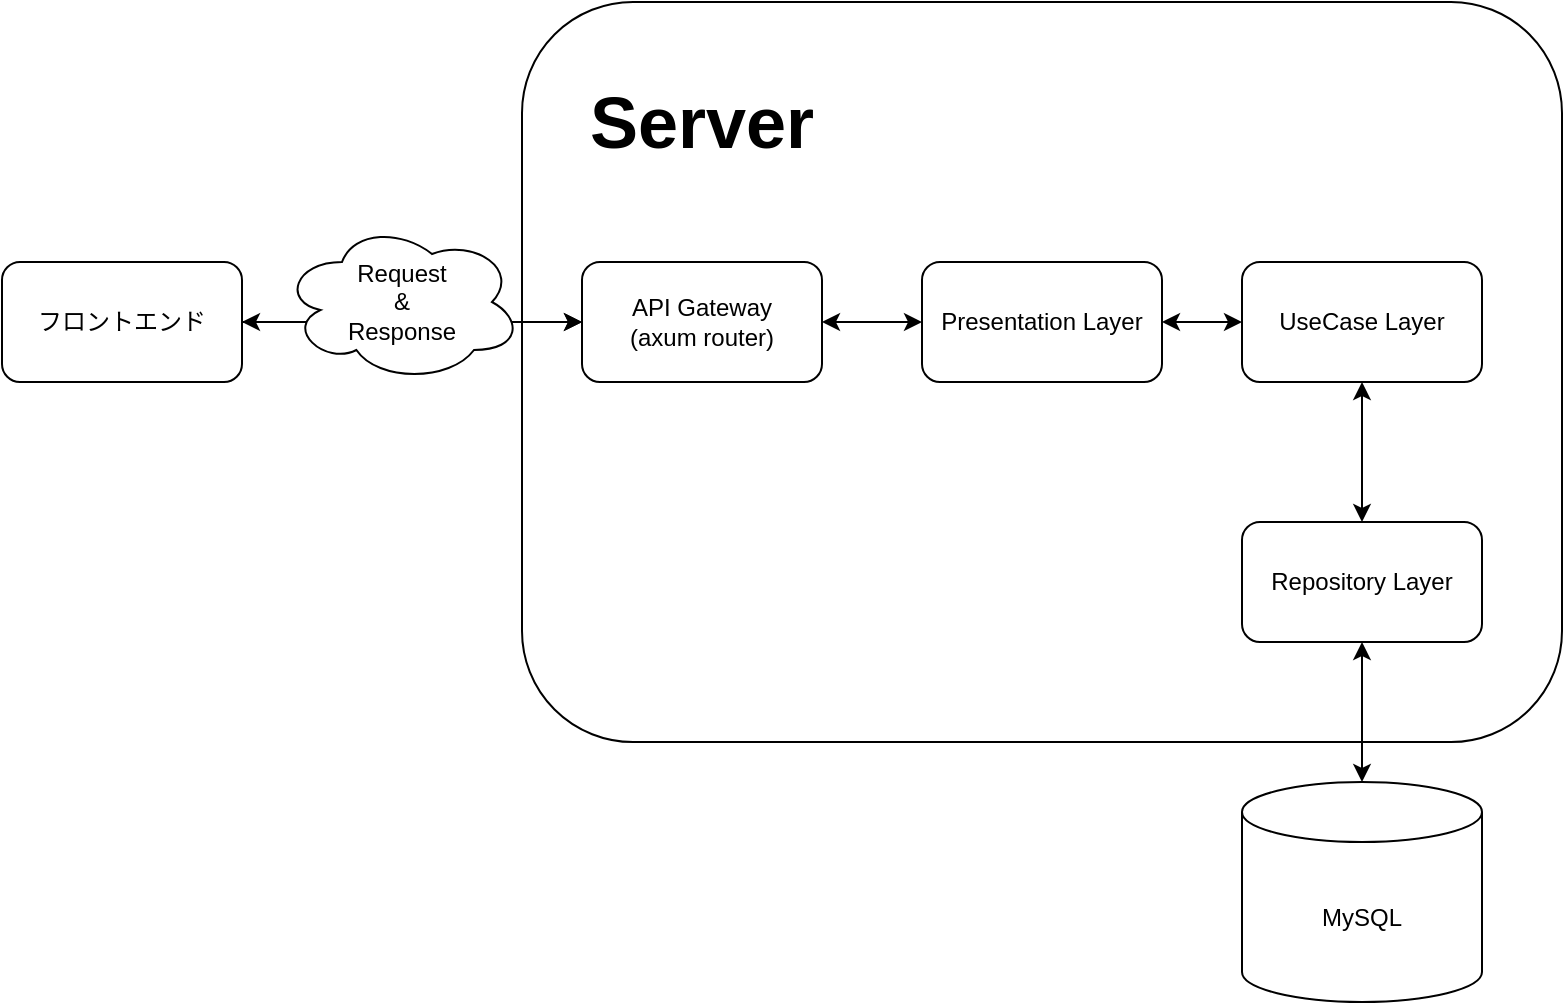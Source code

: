 <mxfile version="21.0.2" type="github">
  <diagram id="yPxyJZ8AM_hMuL3Unpa9" name="complex gitflow">
    <mxGraphModel dx="1434" dy="821" grid="1" gridSize="10" guides="1" tooltips="1" connect="1" arrows="1" fold="1" page="1" pageScale="1" pageWidth="1100" pageHeight="850" math="0" shadow="0">
      <root>
        <mxCell id="0" />
        <mxCell id="1" parent="0" />
        <mxCell id="R2AFOgsOH58qEWYiV5Nb-5" value="" style="rounded=1;whiteSpace=wrap;html=1;" vertex="1" parent="1">
          <mxGeometry x="300" y="240" width="520" height="370" as="geometry" />
        </mxCell>
        <mxCell id="R2AFOgsOH58qEWYiV5Nb-3" value="" style="edgeStyle=orthogonalEdgeStyle;rounded=0;orthogonalLoop=1;jettySize=auto;html=1;" edge="1" parent="1" source="R2AFOgsOH58qEWYiV5Nb-1" target="R2AFOgsOH58qEWYiV5Nb-2">
          <mxGeometry relative="1" as="geometry" />
        </mxCell>
        <mxCell id="R2AFOgsOH58qEWYiV5Nb-1" value="フロントエンド" style="rounded=1;whiteSpace=wrap;html=1;" vertex="1" parent="1">
          <mxGeometry x="40" y="370" width="120" height="60" as="geometry" />
        </mxCell>
        <mxCell id="R2AFOgsOH58qEWYiV5Nb-2" value="&lt;div&gt;API Gateway&lt;/div&gt;&lt;div&gt;(axum router)&lt;br&gt;&lt;/div&gt;" style="rounded=1;whiteSpace=wrap;html=1;" vertex="1" parent="1">
          <mxGeometry x="330" y="370" width="120" height="60" as="geometry" />
        </mxCell>
        <mxCell id="R2AFOgsOH58qEWYiV5Nb-4" value="" style="endArrow=classic;startArrow=classic;html=1;rounded=0;" edge="1" parent="1" source="R2AFOgsOH58qEWYiV5Nb-2" target="R2AFOgsOH58qEWYiV5Nb-1">
          <mxGeometry width="50" height="50" relative="1" as="geometry">
            <mxPoint x="520" y="450" as="sourcePoint" />
            <mxPoint x="570" y="400" as="targetPoint" />
          </mxGeometry>
        </mxCell>
        <mxCell id="R2AFOgsOH58qEWYiV5Nb-6" value="&lt;div&gt;Request&lt;/div&gt;&lt;div&gt;&amp;amp;&lt;br&gt;&lt;/div&gt;&lt;div&gt;Response&lt;/div&gt;" style="ellipse;shape=cloud;whiteSpace=wrap;html=1;" vertex="1" parent="1">
          <mxGeometry x="180" y="350" width="120" height="80" as="geometry" />
        </mxCell>
        <mxCell id="R2AFOgsOH58qEWYiV5Nb-11" value="Presentation Layer" style="rounded=1;whiteSpace=wrap;html=1;" vertex="1" parent="1">
          <mxGeometry x="500" y="370" width="120" height="60" as="geometry" />
        </mxCell>
        <mxCell id="R2AFOgsOH58qEWYiV5Nb-12" value="MySQL" style="shape=cylinder3;whiteSpace=wrap;html=1;boundedLbl=1;backgroundOutline=1;size=15;" vertex="1" parent="1">
          <mxGeometry x="660" y="630" width="120" height="110" as="geometry" />
        </mxCell>
        <mxCell id="R2AFOgsOH58qEWYiV5Nb-13" value="Repository Layer" style="rounded=1;whiteSpace=wrap;html=1;" vertex="1" parent="1">
          <mxGeometry x="660" y="500" width="120" height="60" as="geometry" />
        </mxCell>
        <mxCell id="R2AFOgsOH58qEWYiV5Nb-17" value="" style="endArrow=classic;startArrow=classic;html=1;rounded=0;exitX=0.5;exitY=0;exitDx=0;exitDy=0;exitPerimeter=0;entryX=0.5;entryY=1;entryDx=0;entryDy=0;" edge="1" parent="1" source="R2AFOgsOH58qEWYiV5Nb-12" target="R2AFOgsOH58qEWYiV5Nb-13">
          <mxGeometry width="50" height="50" relative="1" as="geometry">
            <mxPoint x="520" y="450" as="sourcePoint" />
            <mxPoint x="570" y="400" as="targetPoint" />
          </mxGeometry>
        </mxCell>
        <mxCell id="R2AFOgsOH58qEWYiV5Nb-18" value="" style="endArrow=classic;startArrow=classic;html=1;rounded=0;exitX=0.5;exitY=0;exitDx=0;exitDy=0;entryX=0.5;entryY=1;entryDx=0;entryDy=0;" edge="1" parent="1" source="R2AFOgsOH58qEWYiV5Nb-13" target="R2AFOgsOH58qEWYiV5Nb-22">
          <mxGeometry width="50" height="50" relative="1" as="geometry">
            <mxPoint x="520" y="450" as="sourcePoint" />
            <mxPoint x="550" y="440" as="targetPoint" />
            <Array as="points" />
          </mxGeometry>
        </mxCell>
        <mxCell id="R2AFOgsOH58qEWYiV5Nb-21" value="" style="endArrow=classic;startArrow=classic;html=1;rounded=0;entryX=0;entryY=0.5;entryDx=0;entryDy=0;" edge="1" parent="1" source="R2AFOgsOH58qEWYiV5Nb-2" target="R2AFOgsOH58qEWYiV5Nb-11">
          <mxGeometry width="50" height="50" relative="1" as="geometry">
            <mxPoint x="520" y="450" as="sourcePoint" />
            <mxPoint x="570" y="400" as="targetPoint" />
          </mxGeometry>
        </mxCell>
        <mxCell id="R2AFOgsOH58qEWYiV5Nb-22" value="UseCase Layer" style="rounded=1;whiteSpace=wrap;html=1;" vertex="1" parent="1">
          <mxGeometry x="660" y="370" width="120" height="60" as="geometry" />
        </mxCell>
        <mxCell id="R2AFOgsOH58qEWYiV5Nb-23" value="" style="endArrow=classic;startArrow=classic;html=1;rounded=0;entryX=0;entryY=0.5;entryDx=0;entryDy=0;exitX=1;exitY=0.5;exitDx=0;exitDy=0;" edge="1" parent="1" source="R2AFOgsOH58qEWYiV5Nb-11" target="R2AFOgsOH58qEWYiV5Nb-22">
          <mxGeometry width="50" height="50" relative="1" as="geometry">
            <mxPoint x="460" y="410" as="sourcePoint" />
            <mxPoint x="500" y="410" as="targetPoint" />
          </mxGeometry>
        </mxCell>
        <mxCell id="R2AFOgsOH58qEWYiV5Nb-25" value="&lt;b&gt;&lt;font style=&quot;font-size: 36px;&quot;&gt;Server&lt;/font&gt;&lt;/b&gt;" style="text;html=1;strokeColor=none;fillColor=none;align=center;verticalAlign=middle;whiteSpace=wrap;rounded=0;" vertex="1" parent="1">
          <mxGeometry x="340" y="270" width="100" height="60" as="geometry" />
        </mxCell>
      </root>
    </mxGraphModel>
  </diagram>
</mxfile>
